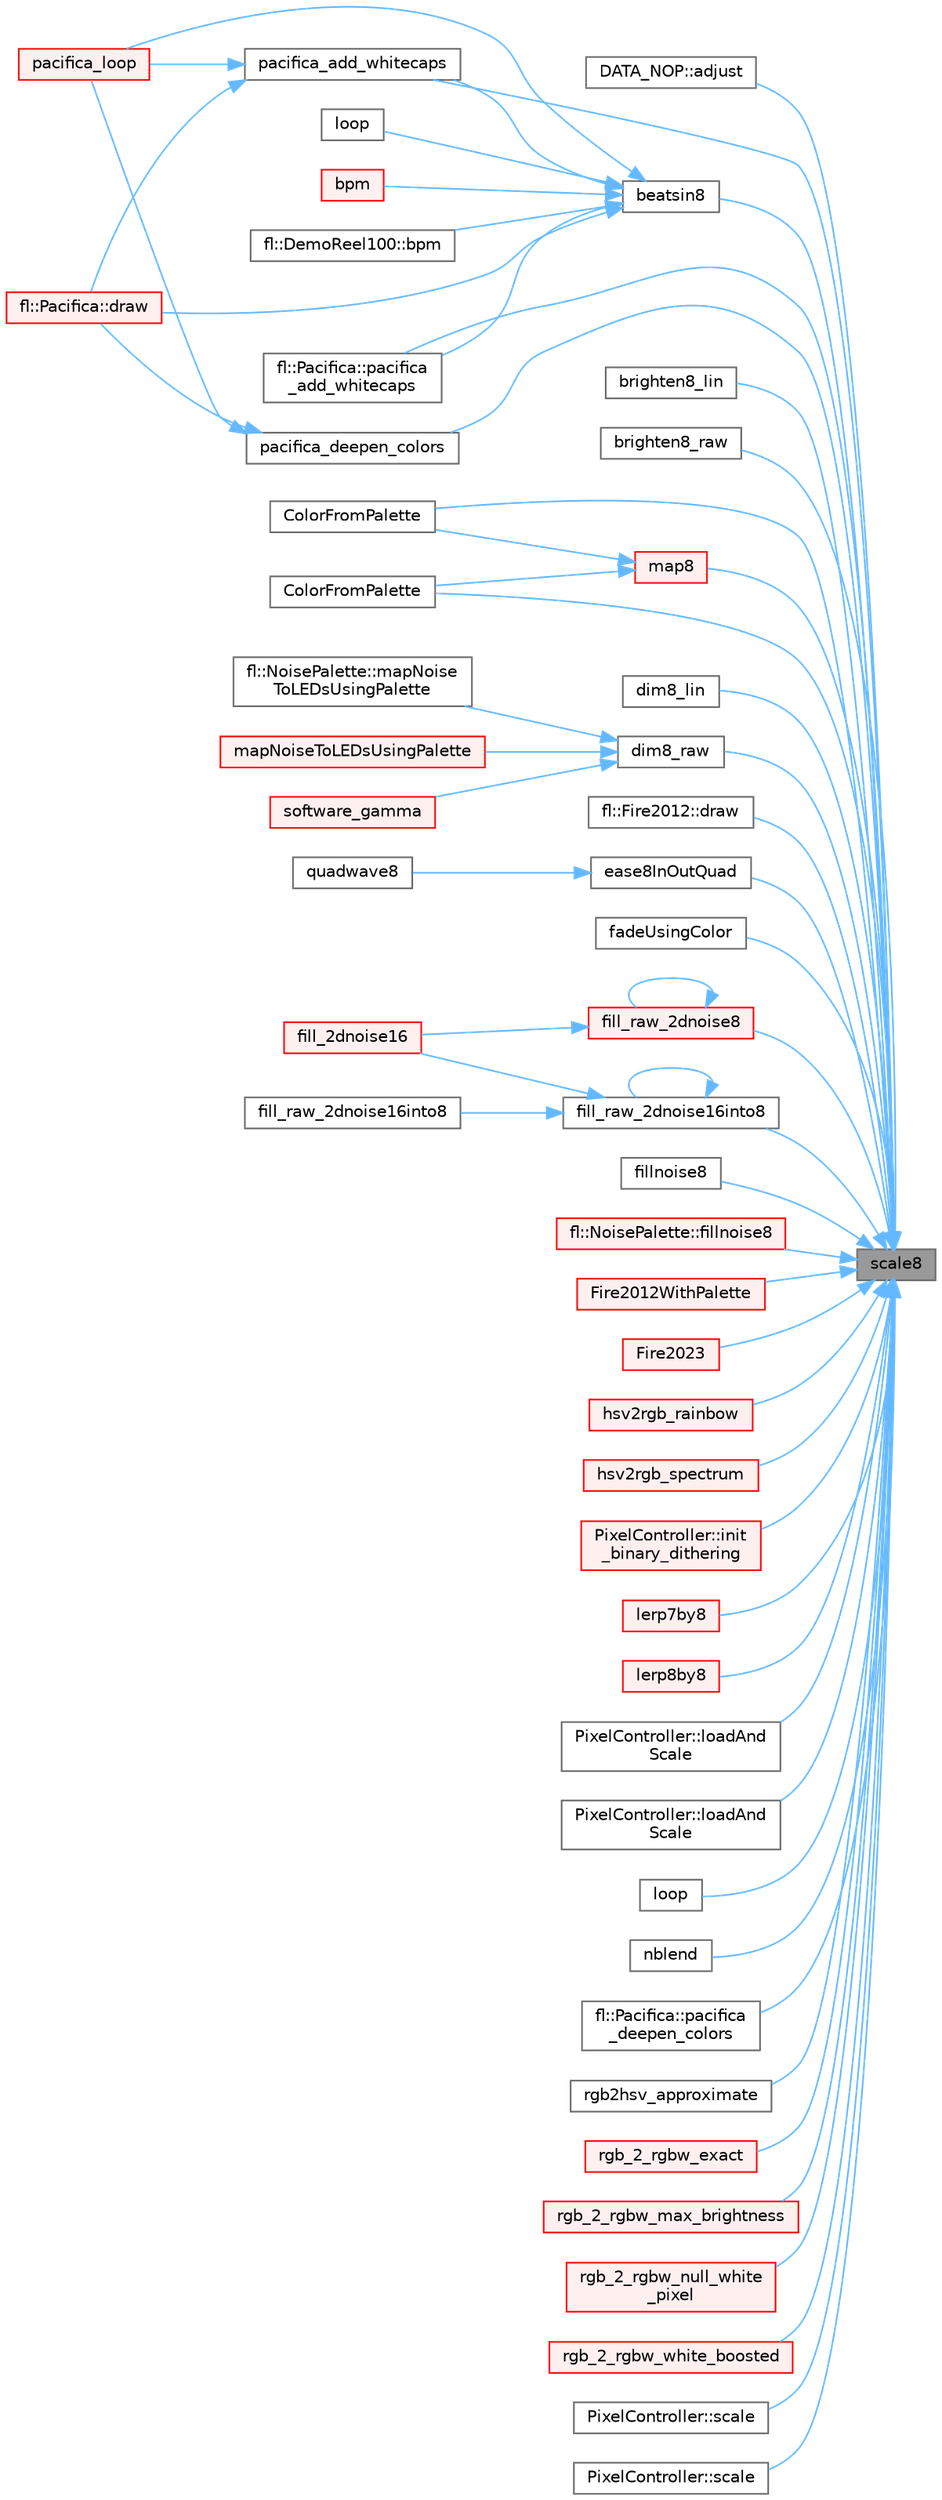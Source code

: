 digraph "scale8"
{
 // LATEX_PDF_SIZE
  bgcolor="transparent";
  edge [fontname=Helvetica,fontsize=10,labelfontname=Helvetica,labelfontsize=10];
  node [fontname=Helvetica,fontsize=10,shape=box,height=0.2,width=0.4];
  rankdir="RL";
  Node1 [id="Node000001",label="scale8",height=0.2,width=0.4,color="gray40", fillcolor="grey60", style="filled", fontcolor="black",tooltip="Scale one byte by a second one, which is treated as the numerator of a fraction whose denominator is ..."];
  Node1 -> Node2 [id="edge1_Node000001_Node000002",dir="back",color="steelblue1",style="solid",tooltip=" "];
  Node2 [id="Node000002",label="DATA_NOP::adjust",height=0.2,width=0.4,color="grey40", fillcolor="white", style="filled",URL="$d8/d0d/class_d_a_t_a___n_o_p.html#a1b1d7c26545a8da0cad78828709d96e3",tooltip="Hook called to adjust a byte of data before writing it to the output."];
  Node1 -> Node3 [id="edge2_Node000001_Node000003",dir="back",color="steelblue1",style="solid",tooltip=" "];
  Node3 [id="Node000003",label="beatsin8",height=0.2,width=0.4,color="grey40", fillcolor="white", style="filled",URL="$d6/d6c/group___beat_generators.html#gaecd7cbfc2640407cabf75afcc7d9ddf4",tooltip="Generates an 8-bit sine wave at a given BPM that oscillates within a given range."];
  Node3 -> Node4 [id="edge3_Node000003_Node000004",dir="back",color="steelblue1",style="solid",tooltip=" "];
  Node4 [id="Node000004",label="bpm",height=0.2,width=0.4,color="red", fillcolor="#FFF0F0", style="filled",URL="$d5/d25/_demo_reel100_8ino.html#a4875f6d9a2b0f08d3cf221974234121b",tooltip=" "];
  Node3 -> Node7 [id="edge4_Node000003_Node000007",dir="back",color="steelblue1",style="solid",tooltip=" "];
  Node7 [id="Node000007",label="fl::DemoReel100::bpm",height=0.2,width=0.4,color="grey40", fillcolor="white", style="filled",URL="$d1/d60/classfl_1_1_demo_reel100.html#a72cc7eea48cf0be16b34fee7d4da64f4",tooltip=" "];
  Node3 -> Node8 [id="edge5_Node000003_Node000008",dir="back",color="steelblue1",style="solid",tooltip=" "];
  Node8 [id="Node000008",label="fl::Pacifica::draw",height=0.2,width=0.4,color="red", fillcolor="#FFF0F0", style="filled",URL="$d2/db2/classfl_1_1_pacifica.html#a264d0c1db5db60028b6fab87af13d700",tooltip=" "];
  Node3 -> Node10 [id="edge6_Node000003_Node000010",dir="back",color="steelblue1",style="solid",tooltip=" "];
  Node10 [id="Node000010",label="loop",height=0.2,width=0.4,color="grey40", fillcolor="white", style="filled",URL="$dd/d61/_fx_water_8ino.html#afe461d27b9c48d5921c00d521181f12f",tooltip=" "];
  Node3 -> Node11 [id="edge7_Node000003_Node000011",dir="back",color="steelblue1",style="solid",tooltip=" "];
  Node11 [id="Node000011",label="fl::Pacifica::pacifica\l_add_whitecaps",height=0.2,width=0.4,color="grey40", fillcolor="white", style="filled",URL="$d2/db2/classfl_1_1_pacifica.html#abbe1bbf6675103bb2857b13cad156aa4",tooltip=" "];
  Node3 -> Node12 [id="edge8_Node000003_Node000012",dir="back",color="steelblue1",style="solid",tooltip=" "];
  Node12 [id="Node000012",label="pacifica_add_whitecaps",height=0.2,width=0.4,color="grey40", fillcolor="white", style="filled",URL="$dc/d25/_pacifica_8ino.html#a638fb6ae6610fed66077161e7e044f26",tooltip=" "];
  Node12 -> Node8 [id="edge9_Node000012_Node000008",dir="back",color="steelblue1",style="solid",tooltip=" "];
  Node12 -> Node13 [id="edge10_Node000012_Node000013",dir="back",color="steelblue1",style="solid",tooltip=" "];
  Node13 [id="Node000013",label="pacifica_loop",height=0.2,width=0.4,color="red", fillcolor="#FFF0F0", style="filled",URL="$dc/d25/_pacifica_8ino.html#a158d427a947ef0a715c7ffd916346acc",tooltip=" "];
  Node3 -> Node13 [id="edge11_Node000003_Node000013",dir="back",color="steelblue1",style="solid",tooltip=" "];
  Node1 -> Node15 [id="edge12_Node000001_Node000015",dir="back",color="steelblue1",style="solid",tooltip=" "];
  Node15 [id="Node000015",label="brighten8_lin",height=0.2,width=0.4,color="grey40", fillcolor="white", style="filled",URL="$dc/d3e/group___dimming.html#ga094bda002b416c66e57521fc93878830",tooltip="Brighten a value (inverse of dim8_lin())"];
  Node1 -> Node16 [id="edge13_Node000001_Node000016",dir="back",color="steelblue1",style="solid",tooltip=" "];
  Node16 [id="Node000016",label="brighten8_raw",height=0.2,width=0.4,color="grey40", fillcolor="white", style="filled",URL="$dc/d3e/group___dimming.html#gae8e36472a70f3016595048532d6c3a2d",tooltip="Brighten a value (inverse of dim8_raw())"];
  Node1 -> Node17 [id="edge14_Node000001_Node000017",dir="back",color="steelblue1",style="solid",tooltip=" "];
  Node17 [id="Node000017",label="ColorFromPalette",height=0.2,width=0.4,color="grey40", fillcolor="white", style="filled",URL="$d2/d73/group___palette_colors.html#gafdfc20fbf9b8e4b71e010a654ec27891",tooltip="Get a color from a palette."];
  Node1 -> Node18 [id="edge15_Node000001_Node000018",dir="back",color="steelblue1",style="solid",tooltip=" "];
  Node18 [id="Node000018",label="ColorFromPalette",height=0.2,width=0.4,color="grey40", fillcolor="white", style="filled",URL="$d2/d73/group___palette_colors.html#ga1684ed7eb860c68a915d03e94250e58a",tooltip="Get a color from a palette."];
  Node1 -> Node19 [id="edge16_Node000001_Node000019",dir="back",color="steelblue1",style="solid",tooltip=" "];
  Node19 [id="Node000019",label="dim8_lin",height=0.2,width=0.4,color="grey40", fillcolor="white", style="filled",URL="$dc/d3e/group___dimming.html#ga3f94d2455e0aa92133f77af8747b5914",tooltip="Linear version of the dimming function that halves for values < 128."];
  Node1 -> Node20 [id="edge17_Node000001_Node000020",dir="back",color="steelblue1",style="solid",tooltip=" "];
  Node20 [id="Node000020",label="dim8_raw",height=0.2,width=0.4,color="grey40", fillcolor="white", style="filled",URL="$dc/d3e/group___dimming.html#gae51352a3522bb8eae5e17dbee97aa1aa",tooltip="Adjust a scaling value for dimming."];
  Node20 -> Node21 [id="edge18_Node000020_Node000021",dir="back",color="steelblue1",style="solid",tooltip=" "];
  Node21 [id="Node000021",label="fl::NoisePalette::mapNoise\lToLEDsUsingPalette",height=0.2,width=0.4,color="grey40", fillcolor="white", style="filled",URL="$d9/d41/classfl_1_1_noise_palette.html#a546f14f524f7a1b965c872ddad7be8a4",tooltip=" "];
  Node20 -> Node22 [id="edge19_Node000020_Node000022",dir="back",color="steelblue1",style="solid",tooltip=" "];
  Node22 [id="Node000022",label="mapNoiseToLEDsUsingPalette",height=0.2,width=0.4,color="red", fillcolor="#FFF0F0", style="filled",URL="$da/dda/_noise_plus_palette_8ino.html#a280e07fce1769d79d75e63ce6236a918",tooltip=" "];
  Node20 -> Node26 [id="edge20_Node000020_Node000026",dir="back",color="steelblue1",style="solid",tooltip=" "];
  Node26 [id="Node000026",label="software_gamma",height=0.2,width=0.4,color="red", fillcolor="#FFF0F0", style="filled",URL="$d1/d75/_apa102_h_d_8ino.html#a3846c2e5efbf9845a845f01ec7af35ff",tooltip=" "];
  Node1 -> Node28 [id="edge21_Node000001_Node000028",dir="back",color="steelblue1",style="solid",tooltip=" "];
  Node28 [id="Node000028",label="fl::Fire2012::draw",height=0.2,width=0.4,color="grey40", fillcolor="white", style="filled",URL="$d5/d9b/classfl_1_1_fire2012.html#a39d20a6dc4f3a771b8b12696db9c4a15",tooltip=" "];
  Node1 -> Node29 [id="edge22_Node000001_Node000029",dir="back",color="steelblue1",style="solid",tooltip=" "];
  Node29 [id="Node000029",label="ease8InOutQuad",height=0.2,width=0.4,color="grey40", fillcolor="white", style="filled",URL="$d4/dfe/group___easing.html#ga381449070b2d6bfba356f87881ab28c0",tooltip="8-bit quadratic ease-in / ease-out function."];
  Node29 -> Node30 [id="edge23_Node000029_Node000030",dir="back",color="steelblue1",style="solid",tooltip=" "];
  Node30 [id="Node000030",label="quadwave8",height=0.2,width=0.4,color="grey40", fillcolor="white", style="filled",URL="$d1/d7a/group___waveform_generators.html#ga209d6cbdb109cc3139e7bb1e46c6228f",tooltip="Quadratic waveform generator."];
  Node1 -> Node31 [id="edge24_Node000001_Node000031",dir="back",color="steelblue1",style="solid",tooltip=" "];
  Node31 [id="Node000031",label="fadeUsingColor",height=0.2,width=0.4,color="grey40", fillcolor="white", style="filled",URL="$d3/d1c/group___color_fades.html#gae8c0a05b75034b4a2cae20ddc70ec15f",tooltip="Reduce the brightness of an array of pixels as thought it were seen through a transparent filter with..."];
  Node1 -> Node32 [id="edge25_Node000001_Node000032",dir="back",color="steelblue1",style="solid",tooltip=" "];
  Node32 [id="Node000032",label="fill_raw_2dnoise16into8",height=0.2,width=0.4,color="grey40", fillcolor="white", style="filled",URL="$de/da4/group___noise_fill.html#ga20a2ff725bc56666c206d54deb372586",tooltip="Fill a 2D 8-bit buffer with noise, using inoise16()"];
  Node32 -> Node33 [id="edge26_Node000032_Node000033",dir="back",color="steelblue1",style="solid",tooltip=" "];
  Node33 [id="Node000033",label="fill_2dnoise16",height=0.2,width=0.4,color="red", fillcolor="#FFF0F0", style="filled",URL="$de/da4/group___noise_fill.html#ga714a0f305e385a60d81a40d1f98b53fc",tooltip="Fill an LED matrix with random colors, using 16-bit noise."];
  Node32 -> Node32 [id="edge27_Node000032_Node000032",dir="back",color="steelblue1",style="solid",tooltip=" "];
  Node32 -> Node35 [id="edge28_Node000032_Node000035",dir="back",color="steelblue1",style="solid",tooltip=" "];
  Node35 [id="Node000035",label="fill_raw_2dnoise16into8",height=0.2,width=0.4,color="grey40", fillcolor="white", style="filled",URL="$d6/de8/noise_8cpp.html#a46bde35765a7eddbd1049fe49429e94e",tooltip=" "];
  Node1 -> Node36 [id="edge29_Node000001_Node000036",dir="back",color="steelblue1",style="solid",tooltip=" "];
  Node36 [id="Node000036",label="fill_raw_2dnoise8",height=0.2,width=0.4,color="red", fillcolor="#FFF0F0", style="filled",URL="$de/da4/group___noise_fill.html#ga3dc6c55a3f8495a7bc6dc0124434c688",tooltip="Fill a 2D 8-bit buffer with noise, using inoise8()"];
  Node36 -> Node33 [id="edge30_Node000036_Node000033",dir="back",color="steelblue1",style="solid",tooltip=" "];
  Node36 -> Node36 [id="edge31_Node000036_Node000036",dir="back",color="steelblue1",style="solid",tooltip=" "];
  Node1 -> Node39 [id="edge32_Node000001_Node000039",dir="back",color="steelblue1",style="solid",tooltip=" "];
  Node39 [id="Node000039",label="fillnoise8",height=0.2,width=0.4,color="grey40", fillcolor="white", style="filled",URL="$da/dda/_noise_plus_palette_8ino.html#a695b396822bbfb2d9b29c121cf13e8f3",tooltip=" "];
  Node1 -> Node40 [id="edge33_Node000001_Node000040",dir="back",color="steelblue1",style="solid",tooltip=" "];
  Node40 [id="Node000040",label="fl::NoisePalette::fillnoise8",height=0.2,width=0.4,color="red", fillcolor="#FFF0F0", style="filled",URL="$d9/d41/classfl_1_1_noise_palette.html#a22d1820b5a78e9ccfb4123ef9161f738",tooltip=" "];
  Node1 -> Node41 [id="edge34_Node000001_Node000041",dir="back",color="steelblue1",style="solid",tooltip=" "];
  Node41 [id="Node000041",label="Fire2012WithPalette",height=0.2,width=0.4,color="red", fillcolor="#FFF0F0", style="filled",URL="$db/d92/_fire2012_with_palette_8ino.html#af5890ba18cb2066c5a24a358de991a89",tooltip=" "];
  Node1 -> Node43 [id="edge35_Node000001_Node000043",dir="back",color="steelblue1",style="solid",tooltip=" "];
  Node43 [id="Node000043",label="Fire2023",height=0.2,width=0.4,color="red", fillcolor="#FFF0F0", style="filled",URL="$d8/d2c/_fire2023_8ino.html#abe327b12b434120ecf20ae3f46800983",tooltip=" "];
  Node1 -> Node45 [id="edge36_Node000001_Node000045",dir="back",color="steelblue1",style="solid",tooltip=" "];
  Node45 [id="Node000045",label="hsv2rgb_rainbow",height=0.2,width=0.4,color="red", fillcolor="#FFF0F0", style="filled",URL="$df/d9d/hsv2rgb_8cpp.html#a06ee0f21e1bf430ea547244f6ed4add8",tooltip=" "];
  Node1 -> Node47 [id="edge37_Node000001_Node000047",dir="back",color="steelblue1",style="solid",tooltip=" "];
  Node47 [id="Node000047",label="hsv2rgb_spectrum",height=0.2,width=0.4,color="red", fillcolor="#FFF0F0", style="filled",URL="$dd/dc7/group___h_s_v2_r_g_b.html#ga704160ddb9173c3420a3dbfb44674440",tooltip="Convert an HSV value to RGB using a mathematically straight spectrum."];
  Node1 -> Node50 [id="edge38_Node000001_Node000050",dir="back",color="steelblue1",style="solid",tooltip=" "];
  Node50 [id="Node000050",label="PixelController::init\l_binary_dithering",height=0.2,width=0.4,color="red", fillcolor="#FFF0F0", style="filled",URL="$d0/dee/struct_pixel_controller.html#a2a8441da873d3a094c15c337b34d3e43",tooltip="Set up the values for binary dithering."];
  Node1 -> Node55 [id="edge39_Node000001_Node000055",dir="back",color="steelblue1",style="solid",tooltip=" "];
  Node55 [id="Node000055",label="lerp7by8",height=0.2,width=0.4,color="red", fillcolor="#FFF0F0", style="filled",URL="$d6/de8/noise_8cpp.html#ad89cf56a81ef482a0027a47eada176bb",tooltip=" "];
  Node1 -> Node65 [id="edge40_Node000001_Node000065",dir="back",color="steelblue1",style="solid",tooltip=" "];
  Node65 [id="Node000065",label="lerp8by8",height=0.2,width=0.4,color="red", fillcolor="#FFF0F0", style="filled",URL="$d6/d19/group___linear_interpolation.html#ga62ed4425400bc4140902347dc54ffb72",tooltip="Linear interpolation between two unsigned 8-bit values, with 8-bit fraction."];
  Node1 -> Node67 [id="edge41_Node000001_Node000067",dir="back",color="steelblue1",style="solid",tooltip=" "];
  Node67 [id="Node000067",label="PixelController::loadAnd\lScale",height=0.2,width=0.4,color="grey40", fillcolor="white", style="filled",URL="$d0/dee/struct_pixel_controller.html#a7f2b0c051d473813018715f1621ea259",tooltip="Loads, dithers, and scales a single byte for a given output slot and lane."];
  Node1 -> Node68 [id="edge42_Node000001_Node000068",dir="back",color="steelblue1",style="solid",tooltip=" "];
  Node68 [id="Node000068",label="PixelController::loadAnd\lScale",height=0.2,width=0.4,color="grey40", fillcolor="white", style="filled",URL="$d0/dee/struct_pixel_controller.html#a2096cee6b377960ef21fbda622f08994",tooltip="Loads and scales a single byte for a given output slot and lane."];
  Node1 -> Node69 [id="edge43_Node000001_Node000069",dir="back",color="steelblue1",style="solid",tooltip=" "];
  Node69 [id="Node000069",label="loop",height=0.2,width=0.4,color="grey40", fillcolor="white", style="filled",URL="$d1/de4/_x_y_matrix_8ino.html#afe461d27b9c48d5921c00d521181f12f",tooltip=" "];
  Node1 -> Node70 [id="edge44_Node000001_Node000070",dir="back",color="steelblue1",style="solid",tooltip=" "];
  Node70 [id="Node000070",label="map8",height=0.2,width=0.4,color="red", fillcolor="#FFF0F0", style="filled",URL="$d6/d19/group___linear_interpolation.html#gaf65357c7aeca9778e5a2f80a6bac2b5d",tooltip="Map from one full-range 8-bit value into a narrower range of 8-bit values, possibly a range of hues."];
  Node70 -> Node17 [id="edge45_Node000070_Node000017",dir="back",color="steelblue1",style="solid",tooltip=" "];
  Node70 -> Node18 [id="edge46_Node000070_Node000018",dir="back",color="steelblue1",style="solid",tooltip=" "];
  Node1 -> Node99 [id="edge47_Node000001_Node000099",dir="back",color="steelblue1",style="solid",tooltip=" "];
  Node99 [id="Node000099",label="nblend",height=0.2,width=0.4,color="grey40", fillcolor="white", style="filled",URL="$dc/db8/group___color_blends.html#gab18a835a14780faf17c53c64f4ba0ae6",tooltip="Destructively modifies one color, blending in a given fraction of an overlay color."];
  Node1 -> Node11 [id="edge48_Node000001_Node000011",dir="back",color="steelblue1",style="solid",tooltip=" "];
  Node1 -> Node12 [id="edge49_Node000001_Node000012",dir="back",color="steelblue1",style="solid",tooltip=" "];
  Node1 -> Node100 [id="edge50_Node000001_Node000100",dir="back",color="steelblue1",style="solid",tooltip=" "];
  Node100 [id="Node000100",label="fl::Pacifica::pacifica\l_deepen_colors",height=0.2,width=0.4,color="grey40", fillcolor="white", style="filled",URL="$d2/db2/classfl_1_1_pacifica.html#a0bb7bb44e52a51c0cff586cc882e249d",tooltip=" "];
  Node1 -> Node101 [id="edge51_Node000001_Node000101",dir="back",color="steelblue1",style="solid",tooltip=" "];
  Node101 [id="Node000101",label="pacifica_deepen_colors",height=0.2,width=0.4,color="grey40", fillcolor="white", style="filled",URL="$dc/d25/_pacifica_8ino.html#a4c00a661fc55f1df61fc874119c746df",tooltip=" "];
  Node101 -> Node8 [id="edge52_Node000101_Node000008",dir="back",color="steelblue1",style="solid",tooltip=" "];
  Node101 -> Node13 [id="edge53_Node000101_Node000013",dir="back",color="steelblue1",style="solid",tooltip=" "];
  Node1 -> Node102 [id="edge54_Node000001_Node000102",dir="back",color="steelblue1",style="solid",tooltip=" "];
  Node102 [id="Node000102",label="rgb2hsv_approximate",height=0.2,width=0.4,color="grey40", fillcolor="white", style="filled",URL="$dd/dc7/group___h_s_v2_r_g_b.html#gab3d6aa6b1a86a5e9bb820c55c68fe4b9",tooltip="Recover approximate HSV values from RGB."];
  Node1 -> Node103 [id="edge55_Node000001_Node000103",dir="back",color="steelblue1",style="solid",tooltip=" "];
  Node103 [id="Node000103",label="rgb_2_rgbw_exact",height=0.2,width=0.4,color="red", fillcolor="#FFF0F0", style="filled",URL="$d1/d8d/rgbw_8cpp.html#ac22f7204d0501031d2431e7b2f67c25c",tooltip="Converts RGB to RGBW using a color transfer method from saturated color channels to white."];
  Node1 -> Node109 [id="edge56_Node000001_Node000109",dir="back",color="steelblue1",style="solid",tooltip=" "];
  Node109 [id="Node000109",label="rgb_2_rgbw_max_brightness",height=0.2,width=0.4,color="red", fillcolor="#FFF0F0", style="filled",URL="$d1/d8d/rgbw_8cpp.html#a07e94168baddf333cdc5673f28285aa9",tooltip="The minimum brigthness of the RGB channels is used to set the W channel."];
  Node1 -> Node110 [id="edge57_Node000001_Node000110",dir="back",color="steelblue1",style="solid",tooltip=" "];
  Node110 [id="Node000110",label="rgb_2_rgbw_null_white\l_pixel",height=0.2,width=0.4,color="red", fillcolor="#FFF0F0", style="filled",URL="$d1/d8d/rgbw_8cpp.html#a026bfd212bc23d24cf2e8cc5a9ab5b9e",tooltip="Converts RGB to RGBW with the W channel set to black, always."];
  Node1 -> Node111 [id="edge58_Node000001_Node000111",dir="back",color="steelblue1",style="solid",tooltip=" "];
  Node111 [id="Node000111",label="rgb_2_rgbw_white_boosted",height=0.2,width=0.4,color="red", fillcolor="#FFF0F0", style="filled",URL="$d1/d8d/rgbw_8cpp.html#aa6e2b44325da0172a48b20940b6e5fdf",tooltip="Converts RGB to RGBW with a boosted white channel."];
  Node1 -> Node112 [id="edge59_Node000001_Node000112",dir="back",color="steelblue1",style="solid",tooltip=" "];
  Node112 [id="Node000112",label="PixelController::scale",height=0.2,width=0.4,color="grey40", fillcolor="white", style="filled",URL="$d0/dee/struct_pixel_controller.html#aad6f8ce8a3aa9429025e67050e312929",tooltip="Scale a value."];
  Node1 -> Node113 [id="edge60_Node000001_Node000113",dir="back",color="steelblue1",style="solid",tooltip=" "];
  Node113 [id="Node000113",label="PixelController::scale",height=0.2,width=0.4,color="grey40", fillcolor="white", style="filled",URL="$d0/dee/struct_pixel_controller.html#a060678fc5a4cf518e155ed3a6145b8d4",tooltip="Scale a value using the per-channel scale data."];
}
